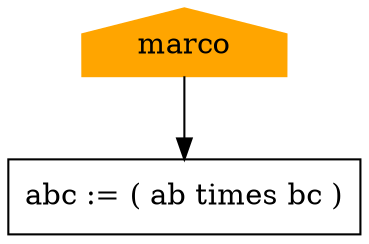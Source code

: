digraph marcoCFG {
	140625506585264 [label=marco color=orange shape=house style=filled]
	140625506585264 -> 140625506110544
	140625506110544 [label="{abc := ( ab times bc )}" shape=record]
}
